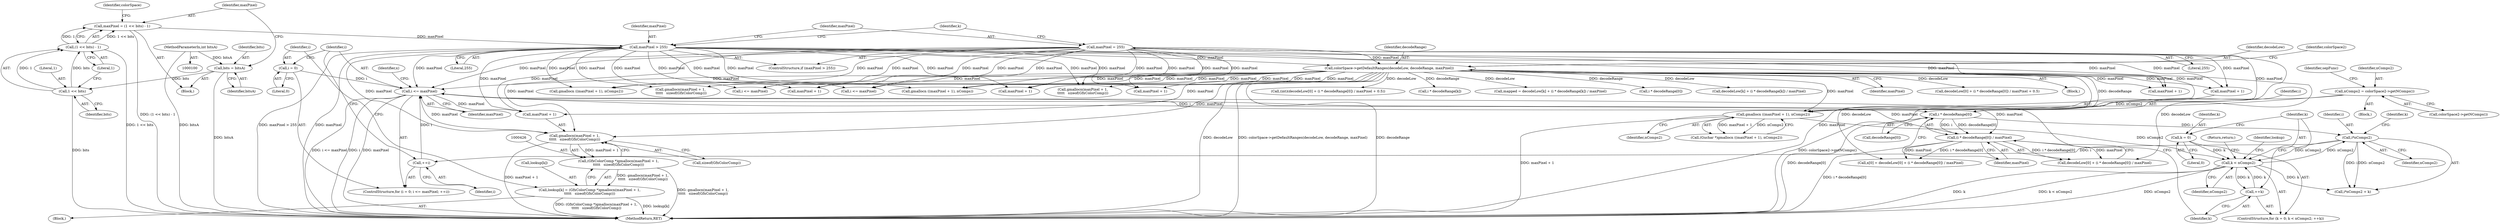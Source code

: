 digraph "0_poppler_7b2d314a61fd0e12f47c62996cb49ec0d1ba747a_4@API" {
"1000427" [label="(Call,gmallocn(maxPixel + 1,\n\t\t\t\t\t   sizeof(GfxColorComp)))"];
"1000437" [label="(Call,i <= maxPixel)"];
"1000434" [label="(Call,i = 0)"];
"1000440" [label="(Call,++i)"];
"1000475" [label="(Call,i*nComps2)"];
"1000452" [label="(Call,i * decodeRange[0])"];
"1000163" [label="(Call,colorSpace->getDefaultRanges(decodeLow, decodeRange, maxPixel))"];
"1000139" [label="(Call,maxPixel = 255)"];
"1000136" [label="(Call,maxPixel > 255)"];
"1000125" [label="(Call,maxPixel = (1 << bits) - 1)"];
"1000127" [label="(Call,(1 << bits) - 1)"];
"1000128" [label="(Call,1 << bits)"];
"1000122" [label="(Call,bits = bitsA)"];
"1000101" [label="(MethodParameterIn,int bitsA)"];
"1000415" [label="(Call,k < nComps2)"];
"1000412" [label="(Call,k = 0)"];
"1000418" [label="(Call,++k)"];
"1000406" [label="(Call,gmallocn ((maxPixel + 1), nComps2))"];
"1000396" [label="(Call,nComps2 = colorSpace2->getNComps())"];
"1000451" [label="(Call,(i * decodeRange[0]) / maxPixel)"];
"1000425" [label="(Call,(GfxColorComp *)gmallocn(maxPixel + 1,\n\t\t\t\t\t   sizeof(GfxColorComp)))"];
"1000421" [label="(Call,lookup[k] = (GfxColorComp *)gmallocn(maxPixel + 1,\n\t\t\t\t\t   sizeof(GfxColorComp)))"];
"1000435" [label="(Identifier,i)"];
"1000452" [label="(Call,i * decodeRange[0])"];
"1000101" [label="(MethodParameterIn,int bitsA)"];
"1000133" [label="(Identifier,colorSpace)"];
"1000404" [label="(Call,(Guchar *)gmallocn ((maxPixel + 1), nComps2))"];
"1000433" [label="(ControlStructure,for (i = 0; i <= maxPixel; ++i))"];
"1000413" [label="(Identifier,k)"];
"1000137" [label="(Identifier,maxPixel)"];
"1000129" [label="(Literal,1)"];
"1000123" [label="(Identifier,bits)"];
"1000410" [label="(Identifier,nComps2)"];
"1000127" [label="(Call,(1 << bits) - 1)"];
"1000422" [label="(Call,lookup[k])"];
"1000478" [label="(Identifier,k)"];
"1000124" [label="(Identifier,bitsA)"];
"1000583" [label="(Return,return;)"];
"1000271" [label="(Call,gmallocn ((maxPixel + 1), nComps2))"];
"1000292" [label="(Call,gmallocn(maxPixel + 1,\n \t\t\t\t\t   sizeof(GfxColorComp)))"];
"1000445" [label="(Identifier,x)"];
"1000310" [label="(Call,(int)(decodeLow[0] + (i * decodeRange[0]) / maxPixel + 0.5))"];
"1000536" [label="(Call,i * decodeRange[k])"];
"1000474" [label="(Call,i*nComps2 + k)"];
"1000144" [label="(Identifier,k)"];
"1000529" [label="(Call,mapped = decodeLow[k] + (i * decodeRange[k]) / maxPixel)"];
"1000125" [label="(Call,maxPixel = (1 << bits) - 1)"];
"1000128" [label="(Call,1 << bits)"];
"1000451" [label="(Call,(i * decodeRange[0]) / maxPixel)"];
"1000398" [label="(Call,colorSpace2->getNComps())"];
"1000407" [label="(Call,maxPixel + 1)"];
"1000419" [label="(Identifier,k)"];
"1000434" [label="(Call,i = 0)"];
"1000131" [label="(Literal,1)"];
"1000476" [label="(Identifier,i)"];
"1000440" [label="(Call,++i)"];
"1000138" [label="(Literal,255)"];
"1000406" [label="(Call,gmallocn ((maxPixel + 1), nComps2))"];
"1000302" [label="(Call,i <= maxPixel)"];
"1000438" [label="(Identifier,i)"];
"1000130" [label="(Identifier,bits)"];
"1000475" [label="(Call,i*nComps2)"];
"1000141" [label="(Literal,255)"];
"1000140" [label="(Identifier,maxPixel)"];
"1000441" [label="(Identifier,i)"];
"1000397" [label="(Identifier,nComps2)"];
"1000139" [label="(Call,maxPixel = 255)"];
"1000122" [label="(Call,bits = bitsA)"];
"1000414" [label="(Literal,0)"];
"1000318" [label="(Call,i * decodeRange[0])"];
"1000126" [label="(Identifier,maxPixel)"];
"1000493" [label="(Call,maxPixel + 1)"];
"1000457" [label="(Identifier,maxPixel)"];
"1000418" [label="(Call,++k)"];
"1000400" [label="(Identifier,sepFunc)"];
"1000411" [label="(ControlStructure,for (k = 0; k < nComps2; ++k))"];
"1000454" [label="(Call,decodeRange[0])"];
"1000453" [label="(Identifier,i)"];
"1000523" [label="(Call,i <= maxPixel)"];
"1000492" [label="(Call,gmallocn ((maxPixel + 1), nComps))"];
"1000412" [label="(Call,k = 0)"];
"1000417" [label="(Identifier,nComps2)"];
"1000423" [label="(Identifier,lookup)"];
"1000420" [label="(Block,)"];
"1000431" [label="(Call,sizeof(GfxColorComp))"];
"1000135" [label="(ControlStructure,if (maxPixel > 255))"];
"1000272" [label="(Call,maxPixel + 1)"];
"1000165" [label="(Identifier,decodeRange)"];
"1000531" [label="(Call,decodeLow[k] + (i * decodeRange[k]) / maxPixel)"];
"1000428" [label="(Call,maxPixel + 1)"];
"1000164" [label="(Identifier,decodeLow)"];
"1000593" [label="(MethodReturn,RET)"];
"1000436" [label="(Literal,0)"];
"1000513" [label="(Call,gmallocn(maxPixel + 1,\n\t\t\t\t\t   sizeof(GfxColorComp)))"];
"1000415" [label="(Call,k < nComps2)"];
"1000437" [label="(Call,i <= maxPixel)"];
"1000166" [label="(Identifier,maxPixel)"];
"1000293" [label="(Call,maxPixel + 1)"];
"1000387" [label="(Block,)"];
"1000514" [label="(Call,maxPixel + 1)"];
"1000427" [label="(Call,gmallocn(maxPixel + 1,\n\t\t\t\t\t   sizeof(GfxColorComp)))"];
"1000425" [label="(Call,(GfxColorComp *)gmallocn(maxPixel + 1,\n\t\t\t\t\t   sizeof(GfxColorComp)))"];
"1000447" [label="(Call,decodeLow[0] + (i * decodeRange[0]) / maxPixel)"];
"1000136" [label="(Call,maxPixel > 255)"];
"1000236" [label="(Identifier,colorSpace2)"];
"1000477" [label="(Identifier,nComps2)"];
"1000396" [label="(Call,nComps2 = colorSpace2->getNComps())"];
"1000312" [label="(Call,decodeLow[0] + (i * decodeRange[0]) / maxPixel + 0.5)"];
"1000416" [label="(Identifier,k)"];
"1000104" [label="(Block,)"];
"1000439" [label="(Identifier,maxPixel)"];
"1000421" [label="(Call,lookup[k] = (GfxColorComp *)gmallocn(maxPixel + 1,\n\t\t\t\t\t   sizeof(GfxColorComp)))"];
"1000159" [label="(Block,)"];
"1000443" [label="(Call,x[0] = decodeLow[0] + (i * decodeRange[0]) / maxPixel)"];
"1000163" [label="(Call,colorSpace->getDefaultRanges(decodeLow, decodeRange, maxPixel))"];
"1000427" -> "1000425"  [label="AST: "];
"1000427" -> "1000431"  [label="CFG: "];
"1000428" -> "1000427"  [label="AST: "];
"1000431" -> "1000427"  [label="AST: "];
"1000425" -> "1000427"  [label="CFG: "];
"1000427" -> "1000593"  [label="DDG: maxPixel + 1"];
"1000427" -> "1000425"  [label="DDG: maxPixel + 1"];
"1000437" -> "1000427"  [label="DDG: maxPixel"];
"1000136" -> "1000427"  [label="DDG: maxPixel"];
"1000163" -> "1000427"  [label="DDG: maxPixel"];
"1000139" -> "1000427"  [label="DDG: maxPixel"];
"1000437" -> "1000433"  [label="AST: "];
"1000437" -> "1000439"  [label="CFG: "];
"1000438" -> "1000437"  [label="AST: "];
"1000439" -> "1000437"  [label="AST: "];
"1000445" -> "1000437"  [label="CFG: "];
"1000419" -> "1000437"  [label="CFG: "];
"1000437" -> "1000593"  [label="DDG: i <= maxPixel"];
"1000437" -> "1000593"  [label="DDG: i"];
"1000437" -> "1000593"  [label="DDG: maxPixel"];
"1000437" -> "1000428"  [label="DDG: maxPixel"];
"1000434" -> "1000437"  [label="DDG: i"];
"1000440" -> "1000437"  [label="DDG: i"];
"1000451" -> "1000437"  [label="DDG: maxPixel"];
"1000136" -> "1000437"  [label="DDG: maxPixel"];
"1000163" -> "1000437"  [label="DDG: maxPixel"];
"1000139" -> "1000437"  [label="DDG: maxPixel"];
"1000437" -> "1000452"  [label="DDG: i"];
"1000437" -> "1000451"  [label="DDG: maxPixel"];
"1000434" -> "1000433"  [label="AST: "];
"1000434" -> "1000436"  [label="CFG: "];
"1000435" -> "1000434"  [label="AST: "];
"1000436" -> "1000434"  [label="AST: "];
"1000438" -> "1000434"  [label="CFG: "];
"1000440" -> "1000433"  [label="AST: "];
"1000440" -> "1000441"  [label="CFG: "];
"1000441" -> "1000440"  [label="AST: "];
"1000438" -> "1000440"  [label="CFG: "];
"1000475" -> "1000440"  [label="DDG: i"];
"1000475" -> "1000474"  [label="AST: "];
"1000475" -> "1000477"  [label="CFG: "];
"1000476" -> "1000475"  [label="AST: "];
"1000477" -> "1000475"  [label="AST: "];
"1000478" -> "1000475"  [label="CFG: "];
"1000475" -> "1000415"  [label="DDG: nComps2"];
"1000475" -> "1000474"  [label="DDG: i"];
"1000475" -> "1000474"  [label="DDG: nComps2"];
"1000452" -> "1000475"  [label="DDG: i"];
"1000415" -> "1000475"  [label="DDG: nComps2"];
"1000452" -> "1000451"  [label="AST: "];
"1000452" -> "1000454"  [label="CFG: "];
"1000453" -> "1000452"  [label="AST: "];
"1000454" -> "1000452"  [label="AST: "];
"1000457" -> "1000452"  [label="CFG: "];
"1000452" -> "1000593"  [label="DDG: decodeRange[0]"];
"1000452" -> "1000451"  [label="DDG: i"];
"1000452" -> "1000451"  [label="DDG: decodeRange[0]"];
"1000163" -> "1000452"  [label="DDG: decodeRange"];
"1000163" -> "1000159"  [label="AST: "];
"1000163" -> "1000166"  [label="CFG: "];
"1000164" -> "1000163"  [label="AST: "];
"1000165" -> "1000163"  [label="AST: "];
"1000166" -> "1000163"  [label="AST: "];
"1000236" -> "1000163"  [label="CFG: "];
"1000163" -> "1000593"  [label="DDG: decodeLow"];
"1000163" -> "1000593"  [label="DDG: colorSpace->getDefaultRanges(decodeLow, decodeRange, maxPixel)"];
"1000163" -> "1000593"  [label="DDG: decodeRange"];
"1000139" -> "1000163"  [label="DDG: maxPixel"];
"1000136" -> "1000163"  [label="DDG: maxPixel"];
"1000163" -> "1000271"  [label="DDG: maxPixel"];
"1000163" -> "1000272"  [label="DDG: maxPixel"];
"1000163" -> "1000292"  [label="DDG: maxPixel"];
"1000163" -> "1000293"  [label="DDG: maxPixel"];
"1000163" -> "1000302"  [label="DDG: maxPixel"];
"1000163" -> "1000310"  [label="DDG: decodeLow"];
"1000163" -> "1000312"  [label="DDG: decodeLow"];
"1000163" -> "1000318"  [label="DDG: decodeRange"];
"1000163" -> "1000406"  [label="DDG: maxPixel"];
"1000163" -> "1000407"  [label="DDG: maxPixel"];
"1000163" -> "1000428"  [label="DDG: maxPixel"];
"1000163" -> "1000443"  [label="DDG: decodeLow"];
"1000163" -> "1000447"  [label="DDG: decodeLow"];
"1000163" -> "1000492"  [label="DDG: maxPixel"];
"1000163" -> "1000493"  [label="DDG: maxPixel"];
"1000163" -> "1000513"  [label="DDG: maxPixel"];
"1000163" -> "1000514"  [label="DDG: maxPixel"];
"1000163" -> "1000523"  [label="DDG: maxPixel"];
"1000163" -> "1000529"  [label="DDG: decodeLow"];
"1000163" -> "1000531"  [label="DDG: decodeLow"];
"1000163" -> "1000536"  [label="DDG: decodeRange"];
"1000139" -> "1000135"  [label="AST: "];
"1000139" -> "1000141"  [label="CFG: "];
"1000140" -> "1000139"  [label="AST: "];
"1000141" -> "1000139"  [label="AST: "];
"1000144" -> "1000139"  [label="CFG: "];
"1000139" -> "1000593"  [label="DDG: maxPixel"];
"1000139" -> "1000271"  [label="DDG: maxPixel"];
"1000139" -> "1000272"  [label="DDG: maxPixel"];
"1000139" -> "1000292"  [label="DDG: maxPixel"];
"1000139" -> "1000293"  [label="DDG: maxPixel"];
"1000139" -> "1000302"  [label="DDG: maxPixel"];
"1000139" -> "1000406"  [label="DDG: maxPixel"];
"1000139" -> "1000407"  [label="DDG: maxPixel"];
"1000139" -> "1000428"  [label="DDG: maxPixel"];
"1000139" -> "1000492"  [label="DDG: maxPixel"];
"1000139" -> "1000493"  [label="DDG: maxPixel"];
"1000139" -> "1000513"  [label="DDG: maxPixel"];
"1000139" -> "1000514"  [label="DDG: maxPixel"];
"1000139" -> "1000523"  [label="DDG: maxPixel"];
"1000136" -> "1000135"  [label="AST: "];
"1000136" -> "1000138"  [label="CFG: "];
"1000137" -> "1000136"  [label="AST: "];
"1000138" -> "1000136"  [label="AST: "];
"1000140" -> "1000136"  [label="CFG: "];
"1000144" -> "1000136"  [label="CFG: "];
"1000136" -> "1000593"  [label="DDG: maxPixel > 255"];
"1000136" -> "1000593"  [label="DDG: maxPixel"];
"1000125" -> "1000136"  [label="DDG: maxPixel"];
"1000136" -> "1000271"  [label="DDG: maxPixel"];
"1000136" -> "1000272"  [label="DDG: maxPixel"];
"1000136" -> "1000292"  [label="DDG: maxPixel"];
"1000136" -> "1000293"  [label="DDG: maxPixel"];
"1000136" -> "1000302"  [label="DDG: maxPixel"];
"1000136" -> "1000406"  [label="DDG: maxPixel"];
"1000136" -> "1000407"  [label="DDG: maxPixel"];
"1000136" -> "1000428"  [label="DDG: maxPixel"];
"1000136" -> "1000492"  [label="DDG: maxPixel"];
"1000136" -> "1000493"  [label="DDG: maxPixel"];
"1000136" -> "1000513"  [label="DDG: maxPixel"];
"1000136" -> "1000514"  [label="DDG: maxPixel"];
"1000136" -> "1000523"  [label="DDG: maxPixel"];
"1000125" -> "1000104"  [label="AST: "];
"1000125" -> "1000127"  [label="CFG: "];
"1000126" -> "1000125"  [label="AST: "];
"1000127" -> "1000125"  [label="AST: "];
"1000133" -> "1000125"  [label="CFG: "];
"1000125" -> "1000593"  [label="DDG: (1 << bits) - 1"];
"1000127" -> "1000125"  [label="DDG: 1 << bits"];
"1000127" -> "1000125"  [label="DDG: 1"];
"1000127" -> "1000131"  [label="CFG: "];
"1000128" -> "1000127"  [label="AST: "];
"1000131" -> "1000127"  [label="AST: "];
"1000127" -> "1000593"  [label="DDG: 1 << bits"];
"1000128" -> "1000127"  [label="DDG: 1"];
"1000128" -> "1000127"  [label="DDG: bits"];
"1000128" -> "1000130"  [label="CFG: "];
"1000129" -> "1000128"  [label="AST: "];
"1000130" -> "1000128"  [label="AST: "];
"1000131" -> "1000128"  [label="CFG: "];
"1000128" -> "1000593"  [label="DDG: bits"];
"1000122" -> "1000128"  [label="DDG: bits"];
"1000122" -> "1000104"  [label="AST: "];
"1000122" -> "1000124"  [label="CFG: "];
"1000123" -> "1000122"  [label="AST: "];
"1000124" -> "1000122"  [label="AST: "];
"1000126" -> "1000122"  [label="CFG: "];
"1000122" -> "1000593"  [label="DDG: bitsA"];
"1000101" -> "1000122"  [label="DDG: bitsA"];
"1000101" -> "1000100"  [label="AST: "];
"1000101" -> "1000593"  [label="DDG: bitsA"];
"1000415" -> "1000411"  [label="AST: "];
"1000415" -> "1000417"  [label="CFG: "];
"1000416" -> "1000415"  [label="AST: "];
"1000417" -> "1000415"  [label="AST: "];
"1000423" -> "1000415"  [label="CFG: "];
"1000583" -> "1000415"  [label="CFG: "];
"1000415" -> "1000593"  [label="DDG: k"];
"1000415" -> "1000593"  [label="DDG: k < nComps2"];
"1000415" -> "1000593"  [label="DDG: nComps2"];
"1000412" -> "1000415"  [label="DDG: k"];
"1000418" -> "1000415"  [label="DDG: k"];
"1000406" -> "1000415"  [label="DDG: nComps2"];
"1000415" -> "1000418"  [label="DDG: k"];
"1000415" -> "1000474"  [label="DDG: k"];
"1000412" -> "1000411"  [label="AST: "];
"1000412" -> "1000414"  [label="CFG: "];
"1000413" -> "1000412"  [label="AST: "];
"1000414" -> "1000412"  [label="AST: "];
"1000416" -> "1000412"  [label="CFG: "];
"1000418" -> "1000411"  [label="AST: "];
"1000418" -> "1000419"  [label="CFG: "];
"1000419" -> "1000418"  [label="AST: "];
"1000416" -> "1000418"  [label="CFG: "];
"1000406" -> "1000404"  [label="AST: "];
"1000406" -> "1000410"  [label="CFG: "];
"1000407" -> "1000406"  [label="AST: "];
"1000410" -> "1000406"  [label="AST: "];
"1000404" -> "1000406"  [label="CFG: "];
"1000406" -> "1000593"  [label="DDG: maxPixel + 1"];
"1000406" -> "1000404"  [label="DDG: maxPixel + 1"];
"1000406" -> "1000404"  [label="DDG: nComps2"];
"1000396" -> "1000406"  [label="DDG: nComps2"];
"1000396" -> "1000387"  [label="AST: "];
"1000396" -> "1000398"  [label="CFG: "];
"1000397" -> "1000396"  [label="AST: "];
"1000398" -> "1000396"  [label="AST: "];
"1000400" -> "1000396"  [label="CFG: "];
"1000396" -> "1000593"  [label="DDG: colorSpace2->getNComps()"];
"1000451" -> "1000447"  [label="AST: "];
"1000451" -> "1000457"  [label="CFG: "];
"1000457" -> "1000451"  [label="AST: "];
"1000447" -> "1000451"  [label="CFG: "];
"1000451" -> "1000593"  [label="DDG: i * decodeRange[0]"];
"1000451" -> "1000443"  [label="DDG: i * decodeRange[0]"];
"1000451" -> "1000443"  [label="DDG: maxPixel"];
"1000451" -> "1000447"  [label="DDG: i * decodeRange[0]"];
"1000451" -> "1000447"  [label="DDG: maxPixel"];
"1000425" -> "1000421"  [label="AST: "];
"1000426" -> "1000425"  [label="AST: "];
"1000421" -> "1000425"  [label="CFG: "];
"1000425" -> "1000593"  [label="DDG: gmallocn(maxPixel + 1,\n\t\t\t\t\t   sizeof(GfxColorComp))"];
"1000425" -> "1000421"  [label="DDG: gmallocn(maxPixel + 1,\n\t\t\t\t\t   sizeof(GfxColorComp))"];
"1000421" -> "1000420"  [label="AST: "];
"1000422" -> "1000421"  [label="AST: "];
"1000435" -> "1000421"  [label="CFG: "];
"1000421" -> "1000593"  [label="DDG: lookup[k]"];
"1000421" -> "1000593"  [label="DDG: (GfxColorComp *)gmallocn(maxPixel + 1,\n\t\t\t\t\t   sizeof(GfxColorComp))"];
}
